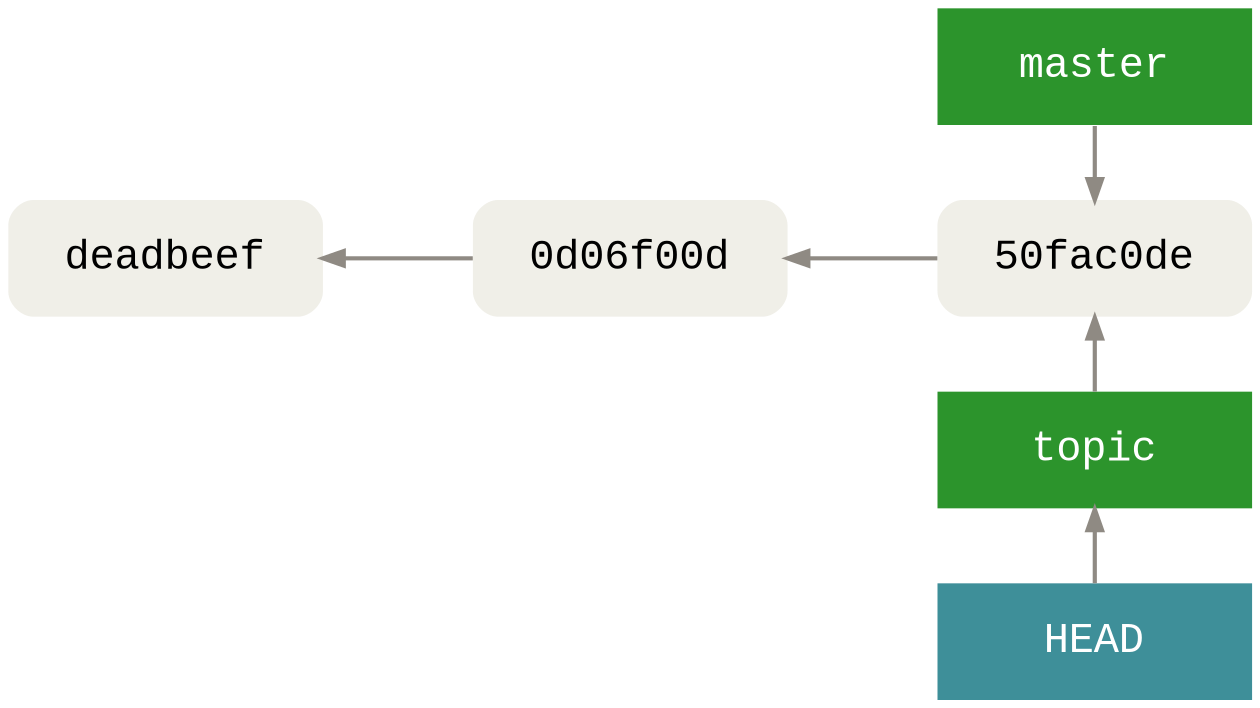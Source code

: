 digraph Git {
  bgcolor="transparent"

  rankdir=LR
  ranksep=1
  nodesep=.5

  edge [color="#8f8a83"
        penwidth=2
        dir="back"]
  node [shape=box
        fontname="Menlo, Monaco, Consolas, Lucida Console, Courier New, monospace"
        fontsize=20
        margin=".2,.23"
        width=2.1
        penwidth=0]

  node [style="rounded,filled"
        fillcolor="#f0efe8"]
  X [style=invis]
  Y [style=invis]
  A [label="deadbeef"]
  B [label="0d06f00d"]
  C [label="50fac0de"]

  A -> B -> C

  node [style="filled"
        fontcolor="#ffffff"
        fillcolor="#2c942c"
       ]
  HEAD [fillcolor="#3e8f99"]

  X -> Y -> master [style=invis]

  edge [constraint=false]
  A -> X [style=invis]
  B -> Y [style=invis]
  C -> master

  {
    rank=same
    C -> topic -> HEAD
  }
}

